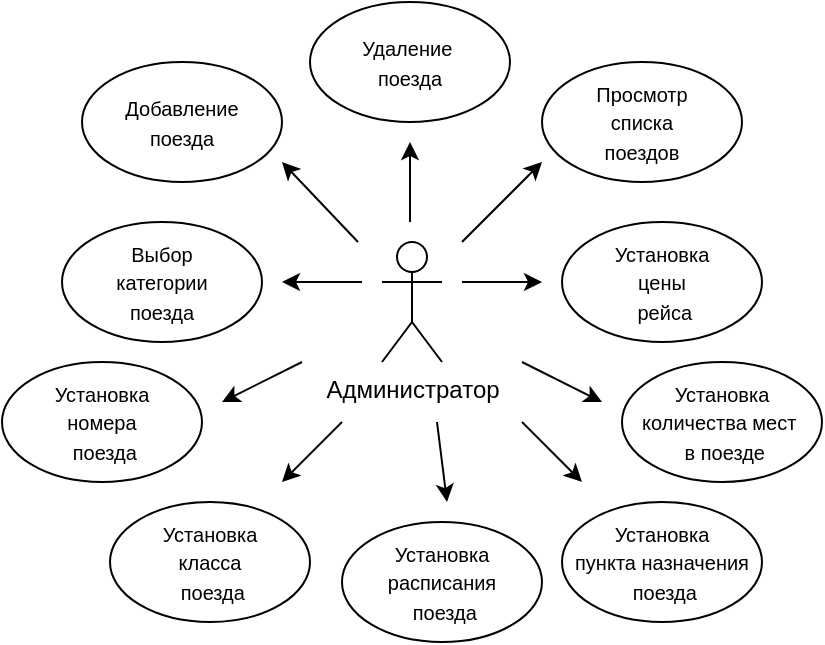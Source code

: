 <mxfile version="18.0.6" type="device"><diagram id="XR3S6ISASZ8sjq6-Z2bo" name="Страница 1"><mxGraphModel dx="1065" dy="541" grid="1" gridSize="10" guides="1" tooltips="1" connect="1" arrows="1" fold="1" page="1" pageScale="1" pageWidth="827" pageHeight="1169" math="0" shadow="0"><root><mxCell id="0"/><mxCell id="1" parent="0"/><mxCell id="DFa_bUq5O2vWIxlAXmg4-1" value="Администратор" style="shape=umlActor;verticalLabelPosition=bottom;verticalAlign=top;html=1;outlineConnect=0;" parent="1" vertex="1"><mxGeometry x="410" y="470" width="30" height="60" as="geometry"/></mxCell><mxCell id="DFa_bUq5O2vWIxlAXmg4-2" value="" style="endArrow=classic;html=1;rounded=0;" parent="1" edge="1"><mxGeometry width="50" height="50" relative="1" as="geometry"><mxPoint x="400" y="490" as="sourcePoint"/><mxPoint x="360" y="490" as="targetPoint"/></mxGeometry></mxCell><mxCell id="DFa_bUq5O2vWIxlAXmg4-3" value="&lt;font style=&quot;font-size: 10px;&quot;&gt;Выбор&lt;br&gt;категории&lt;br&gt;поезда&lt;/font&gt;" style="ellipse;whiteSpace=wrap;html=1;" parent="1" vertex="1"><mxGeometry x="250" y="460" width="100" height="60" as="geometry"/></mxCell><mxCell id="DFa_bUq5O2vWIxlAXmg4-4" value="" style="endArrow=classic;html=1;rounded=0;" parent="1" edge="1"><mxGeometry width="50" height="50" relative="1" as="geometry"><mxPoint x="424" y="460" as="sourcePoint"/><mxPoint x="424" y="420" as="targetPoint"/></mxGeometry></mxCell><mxCell id="DFa_bUq5O2vWIxlAXmg4-5" value="&lt;font style=&quot;font-size: 10px;&quot;&gt;Удаление&amp;nbsp;&lt;br&gt;поезда&lt;br&gt;&lt;/font&gt;" style="ellipse;whiteSpace=wrap;html=1;" parent="1" vertex="1"><mxGeometry x="374" y="350" width="100" height="60" as="geometry"/></mxCell><mxCell id="DFa_bUq5O2vWIxlAXmg4-6" value="" style="endArrow=classic;html=1;rounded=0;" parent="1" edge="1"><mxGeometry width="50" height="50" relative="1" as="geometry"><mxPoint x="450" y="490" as="sourcePoint"/><mxPoint x="490" y="490" as="targetPoint"/></mxGeometry></mxCell><mxCell id="DFa_bUq5O2vWIxlAXmg4-7" value="&lt;span style=&quot;font-size: 10px;&quot;&gt;Установка&lt;br&gt;цены&lt;br&gt;&amp;nbsp;рейса&lt;/span&gt;" style="ellipse;whiteSpace=wrap;html=1;" parent="1" vertex="1"><mxGeometry x="500" y="460" width="100" height="60" as="geometry"/></mxCell><mxCell id="DFa_bUq5O2vWIxlAXmg4-8" value="" style="endArrow=classic;html=1;rounded=0;" parent="1" edge="1"><mxGeometry width="50" height="50" relative="1" as="geometry"><mxPoint x="450" y="470" as="sourcePoint"/><mxPoint x="490" y="430" as="targetPoint"/></mxGeometry></mxCell><mxCell id="DFa_bUq5O2vWIxlAXmg4-9" value="&lt;span style=&quot;font-size: 10px;&quot;&gt;Просмотр&lt;br&gt;списка&lt;br&gt;поездов&lt;/span&gt;" style="ellipse;whiteSpace=wrap;html=1;" parent="1" vertex="1"><mxGeometry x="490" y="380" width="100" height="60" as="geometry"/></mxCell><mxCell id="DFa_bUq5O2vWIxlAXmg4-10" value="" style="endArrow=classic;html=1;rounded=0;" parent="1" edge="1"><mxGeometry width="50" height="50" relative="1" as="geometry"><mxPoint x="398" y="470" as="sourcePoint"/><mxPoint x="360" y="430" as="targetPoint"/></mxGeometry></mxCell><mxCell id="DFa_bUq5O2vWIxlAXmg4-11" value="&lt;span style=&quot;font-size: 10px;&quot;&gt;Добавление&lt;br&gt;поезда&lt;br&gt;&lt;/span&gt;" style="ellipse;whiteSpace=wrap;html=1;" parent="1" vertex="1"><mxGeometry x="260" y="380" width="100" height="60" as="geometry"/></mxCell><mxCell id="DFa_bUq5O2vWIxlAXmg4-12" value="" style="endArrow=classic;html=1;rounded=0;" parent="1" edge="1"><mxGeometry width="50" height="50" relative="1" as="geometry"><mxPoint x="437.5" y="560" as="sourcePoint"/><mxPoint x="442.5" y="600" as="targetPoint"/></mxGeometry></mxCell><mxCell id="DFa_bUq5O2vWIxlAXmg4-13" value="&lt;span style=&quot;font-size: 10px;&quot;&gt;Установка&lt;br&gt;расписания&lt;br&gt;&amp;nbsp;поезда&lt;/span&gt;" style="ellipse;whiteSpace=wrap;html=1;" parent="1" vertex="1"><mxGeometry x="390" y="610" width="100" height="60" as="geometry"/></mxCell><mxCell id="DFa_bUq5O2vWIxlAXmg4-14" value="" style="endArrow=classic;html=1;rounded=0;" parent="1" edge="1"><mxGeometry width="50" height="50" relative="1" as="geometry"><mxPoint x="390" y="560" as="sourcePoint"/><mxPoint x="360" y="590" as="targetPoint"/></mxGeometry></mxCell><mxCell id="DFa_bUq5O2vWIxlAXmg4-15" value="&lt;span style=&quot;font-size: 10px;&quot;&gt;Установка&lt;br&gt;класса&lt;br&gt;&amp;nbsp;поезда&lt;/span&gt;" style="ellipse;whiteSpace=wrap;html=1;" parent="1" vertex="1"><mxGeometry x="274" y="600" width="100" height="60" as="geometry"/></mxCell><mxCell id="DFa_bUq5O2vWIxlAXmg4-16" value="" style="endArrow=classic;html=1;rounded=0;" parent="1" edge="1"><mxGeometry width="50" height="50" relative="1" as="geometry"><mxPoint x="370" y="530" as="sourcePoint"/><mxPoint x="330" y="550" as="targetPoint"/></mxGeometry></mxCell><mxCell id="DFa_bUq5O2vWIxlAXmg4-17" value="&lt;span style=&quot;font-size: 10px;&quot;&gt;Установка&lt;br&gt;номера&lt;br&gt;&amp;nbsp;поезда&lt;/span&gt;" style="ellipse;whiteSpace=wrap;html=1;" parent="1" vertex="1"><mxGeometry x="220" y="530" width="100" height="60" as="geometry"/></mxCell><mxCell id="DFa_bUq5O2vWIxlAXmg4-18" value="" style="endArrow=classic;html=1;rounded=0;" parent="1" edge="1"><mxGeometry width="50" height="50" relative="1" as="geometry"><mxPoint x="480" y="560" as="sourcePoint"/><mxPoint x="510" y="590" as="targetPoint"/></mxGeometry></mxCell><mxCell id="DFa_bUq5O2vWIxlAXmg4-19" value="&lt;span style=&quot;font-size: 10px;&quot;&gt;Установка&lt;br&gt;пункта назначения&lt;br&gt;&amp;nbsp;поезда&lt;/span&gt;" style="ellipse;whiteSpace=wrap;html=1;" parent="1" vertex="1"><mxGeometry x="500" y="600" width="100" height="60" as="geometry"/></mxCell><mxCell id="DFa_bUq5O2vWIxlAXmg4-20" value="" style="endArrow=classic;html=1;rounded=0;" parent="1" edge="1"><mxGeometry width="50" height="50" relative="1" as="geometry"><mxPoint x="480" y="530" as="sourcePoint"/><mxPoint x="520" y="550" as="targetPoint"/></mxGeometry></mxCell><mxCell id="DFa_bUq5O2vWIxlAXmg4-21" value="&lt;span style=&quot;font-size: 10px;&quot;&gt;Установка&lt;br&gt;количества мест&amp;nbsp;&lt;br&gt;&amp;nbsp;в поезде&lt;/span&gt;" style="ellipse;whiteSpace=wrap;html=1;" parent="1" vertex="1"><mxGeometry x="530" y="530" width="100" height="60" as="geometry"/></mxCell></root></mxGraphModel></diagram></mxfile>